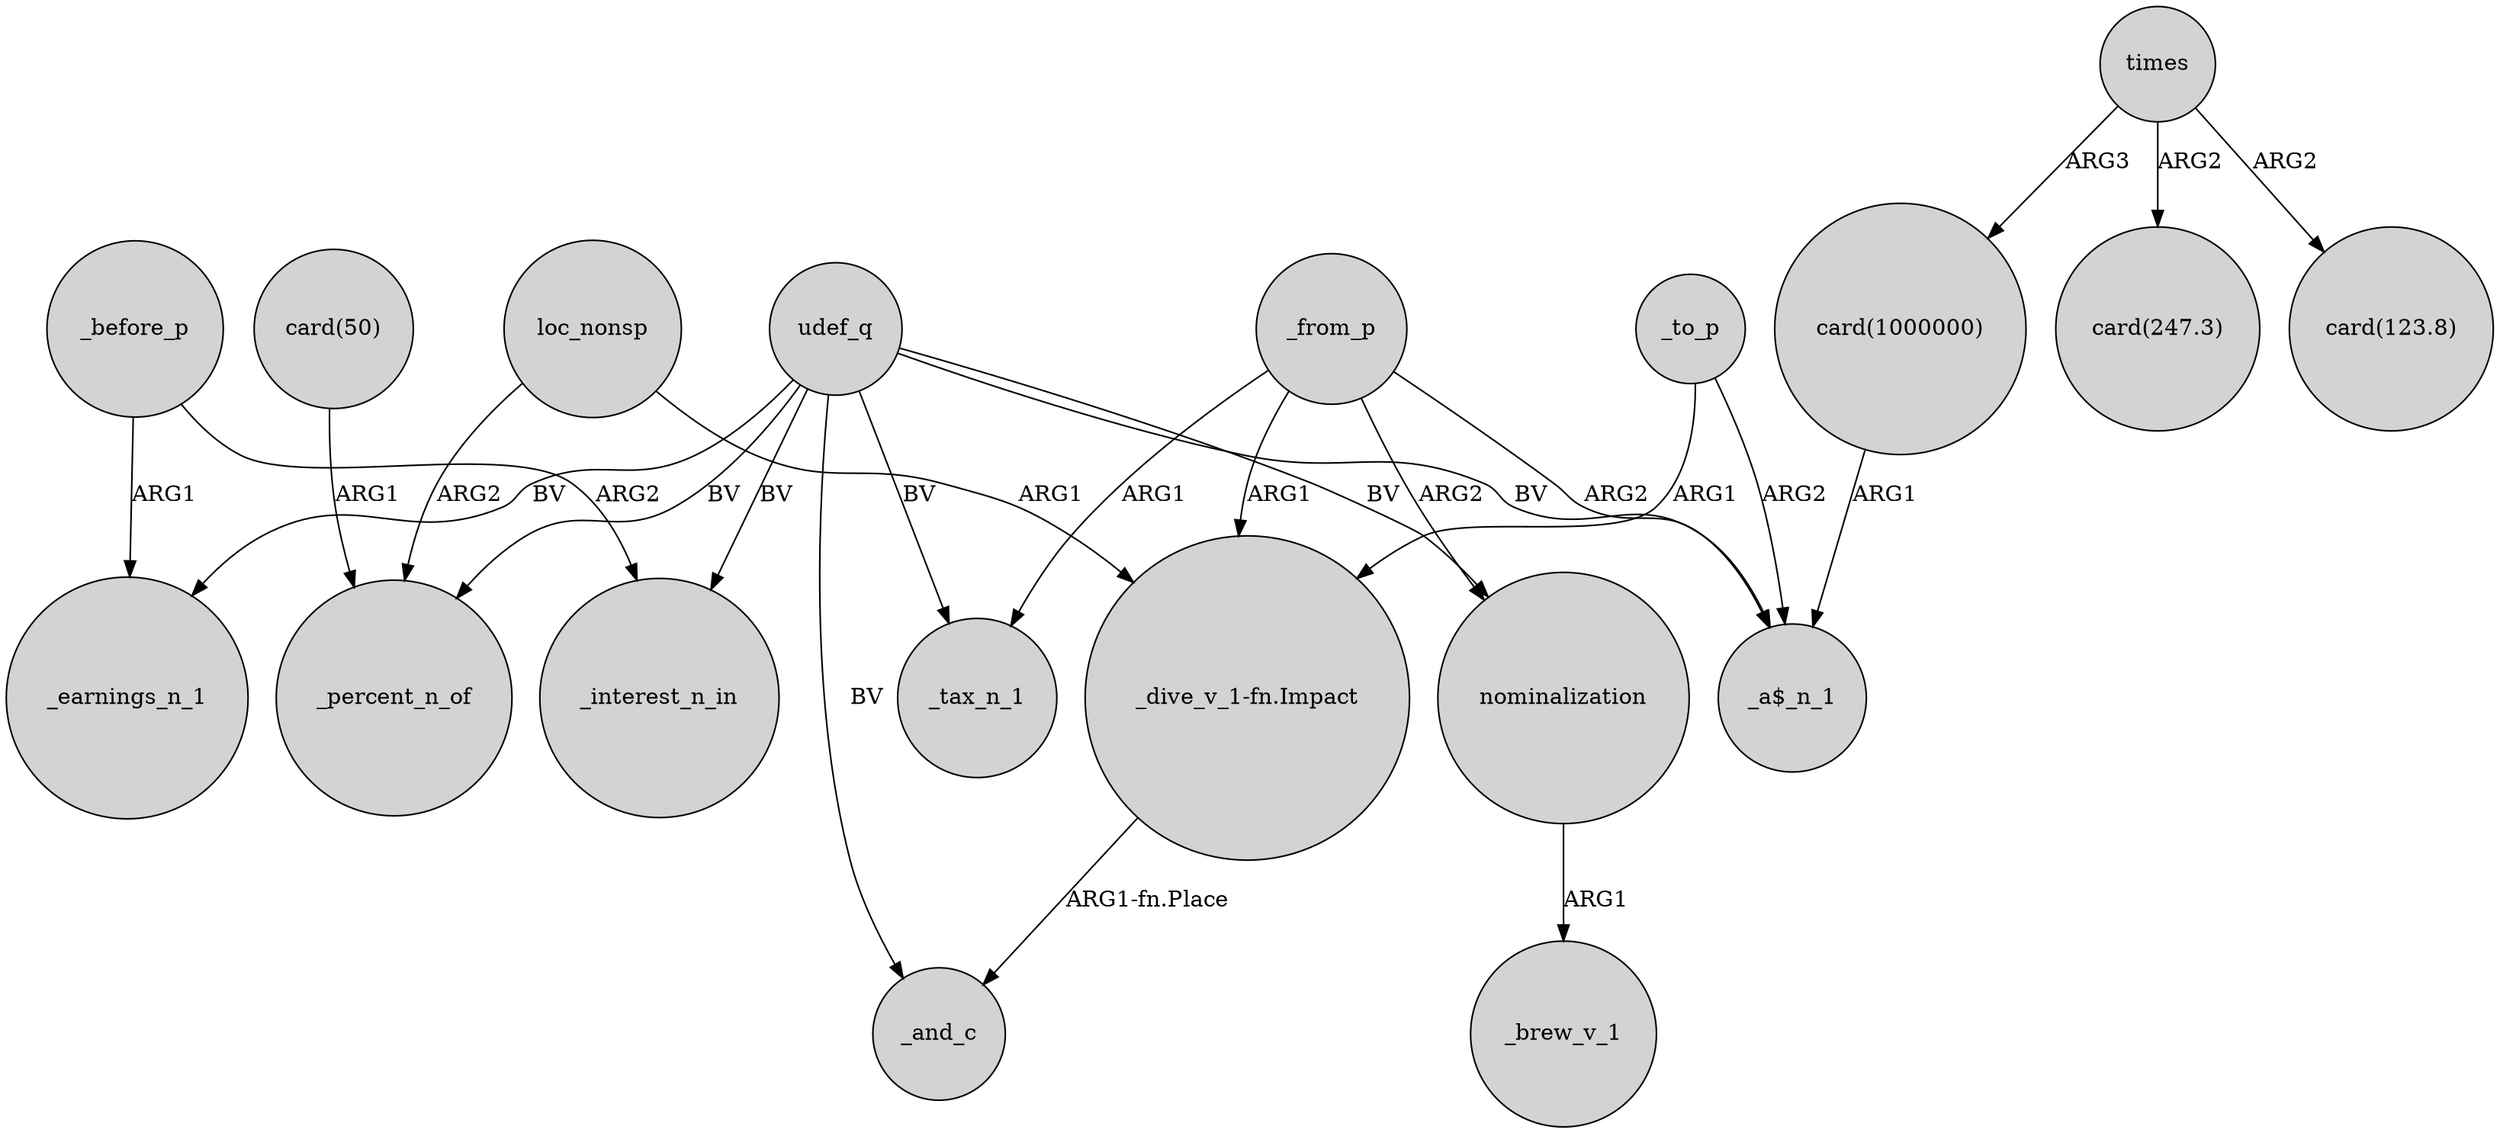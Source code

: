 digraph {
	node [shape=circle style=filled]
	_before_p -> _interest_n_in [label=ARG2]
	loc_nonsp -> "_dive_v_1-fn.Impact" [label=ARG1]
	_to_p -> "_a$_n_1" [label=ARG2]
	_from_p -> "_a$_n_1" [label=ARG2]
	udef_q -> nominalization [label=BV]
	udef_q -> _tax_n_1 [label=BV]
	times -> "card(1000000)" [label=ARG3]
	_from_p -> _tax_n_1 [label=ARG1]
	udef_q -> _and_c [label=BV]
	times -> "card(247.3)" [label=ARG2]
	_from_p -> nominalization [label=ARG2]
	_to_p -> "_dive_v_1-fn.Impact" [label=ARG1]
	_from_p -> "_dive_v_1-fn.Impact" [label=ARG1]
	nominalization -> _brew_v_1 [label=ARG1]
	times -> "card(123.8)" [label=ARG2]
	udef_q -> _earnings_n_1 [label=BV]
	udef_q -> _percent_n_of [label=BV]
	"_dive_v_1-fn.Impact" -> _and_c [label="ARG1-fn.Place"]
	"card(1000000)" -> "_a$_n_1" [label=ARG1]
	"card(50)" -> _percent_n_of [label=ARG1]
	udef_q -> _interest_n_in [label=BV]
	udef_q -> "_a$_n_1" [label=BV]
	loc_nonsp -> _percent_n_of [label=ARG2]
	_before_p -> _earnings_n_1 [label=ARG1]
}
